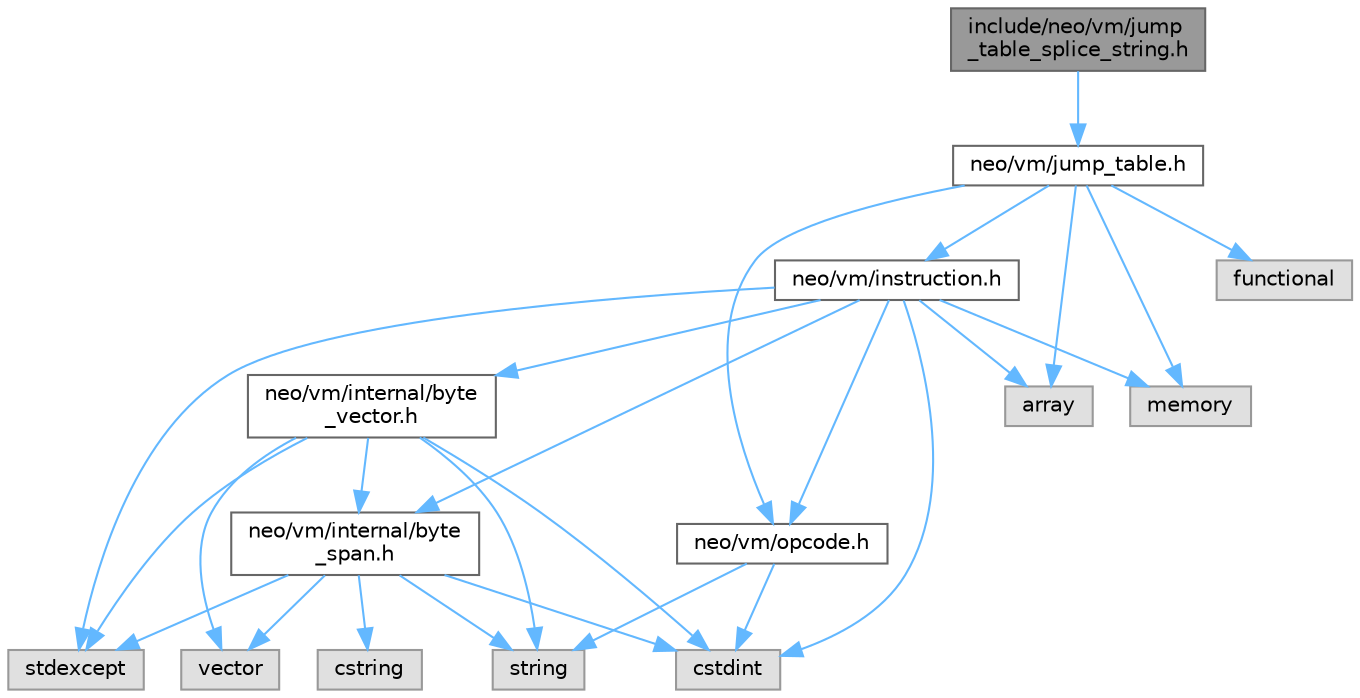 digraph "include/neo/vm/jump_table_splice_string.h"
{
 // LATEX_PDF_SIZE
  bgcolor="transparent";
  edge [fontname=Helvetica,fontsize=10,labelfontname=Helvetica,labelfontsize=10];
  node [fontname=Helvetica,fontsize=10,shape=box,height=0.2,width=0.4];
  Node1 [id="Node000001",label="include/neo/vm/jump\l_table_splice_string.h",height=0.2,width=0.4,color="gray40", fillcolor="grey60", style="filled", fontcolor="black",tooltip=" "];
  Node1 -> Node2 [id="edge26_Node000001_Node000002",color="steelblue1",style="solid",tooltip=" "];
  Node2 [id="Node000002",label="neo/vm/jump_table.h",height=0.2,width=0.4,color="grey40", fillcolor="white", style="filled",URL="$jump__table_8h.html",tooltip=" "];
  Node2 -> Node3 [id="edge27_Node000002_Node000003",color="steelblue1",style="solid",tooltip=" "];
  Node3 [id="Node000003",label="neo/vm/instruction.h",height=0.2,width=0.4,color="grey40", fillcolor="white", style="filled",URL="$instruction_8h.html",tooltip=" "];
  Node3 -> Node4 [id="edge28_Node000003_Node000004",color="steelblue1",style="solid",tooltip=" "];
  Node4 [id="Node000004",label="neo/vm/internal/byte\l_span.h",height=0.2,width=0.4,color="grey40", fillcolor="white", style="filled",URL="$vm_2internal_2byte__span_8h.html",tooltip=" "];
  Node4 -> Node5 [id="edge29_Node000004_Node000005",color="steelblue1",style="solid",tooltip=" "];
  Node5 [id="Node000005",label="cstdint",height=0.2,width=0.4,color="grey60", fillcolor="#E0E0E0", style="filled",tooltip=" "];
  Node4 -> Node6 [id="edge30_Node000004_Node000006",color="steelblue1",style="solid",tooltip=" "];
  Node6 [id="Node000006",label="cstring",height=0.2,width=0.4,color="grey60", fillcolor="#E0E0E0", style="filled",tooltip=" "];
  Node4 -> Node7 [id="edge31_Node000004_Node000007",color="steelblue1",style="solid",tooltip=" "];
  Node7 [id="Node000007",label="stdexcept",height=0.2,width=0.4,color="grey60", fillcolor="#E0E0E0", style="filled",tooltip=" "];
  Node4 -> Node8 [id="edge32_Node000004_Node000008",color="steelblue1",style="solid",tooltip=" "];
  Node8 [id="Node000008",label="string",height=0.2,width=0.4,color="grey60", fillcolor="#E0E0E0", style="filled",tooltip=" "];
  Node4 -> Node9 [id="edge33_Node000004_Node000009",color="steelblue1",style="solid",tooltip=" "];
  Node9 [id="Node000009",label="vector",height=0.2,width=0.4,color="grey60", fillcolor="#E0E0E0", style="filled",tooltip=" "];
  Node3 -> Node10 [id="edge34_Node000003_Node000010",color="steelblue1",style="solid",tooltip=" "];
  Node10 [id="Node000010",label="neo/vm/internal/byte\l_vector.h",height=0.2,width=0.4,color="grey40", fillcolor="white", style="filled",URL="$vm_2internal_2byte__vector_8h.html",tooltip=" "];
  Node10 -> Node4 [id="edge35_Node000010_Node000004",color="steelblue1",style="solid",tooltip=" "];
  Node10 -> Node5 [id="edge36_Node000010_Node000005",color="steelblue1",style="solid",tooltip=" "];
  Node10 -> Node7 [id="edge37_Node000010_Node000007",color="steelblue1",style="solid",tooltip=" "];
  Node10 -> Node8 [id="edge38_Node000010_Node000008",color="steelblue1",style="solid",tooltip=" "];
  Node10 -> Node9 [id="edge39_Node000010_Node000009",color="steelblue1",style="solid",tooltip=" "];
  Node3 -> Node11 [id="edge40_Node000003_Node000011",color="steelblue1",style="solid",tooltip=" "];
  Node11 [id="Node000011",label="neo/vm/opcode.h",height=0.2,width=0.4,color="grey40", fillcolor="white", style="filled",URL="$opcode_8h.html",tooltip=" "];
  Node11 -> Node5 [id="edge41_Node000011_Node000005",color="steelblue1",style="solid",tooltip=" "];
  Node11 -> Node8 [id="edge42_Node000011_Node000008",color="steelblue1",style="solid",tooltip=" "];
  Node3 -> Node12 [id="edge43_Node000003_Node000012",color="steelblue1",style="solid",tooltip=" "];
  Node12 [id="Node000012",label="array",height=0.2,width=0.4,color="grey60", fillcolor="#E0E0E0", style="filled",tooltip=" "];
  Node3 -> Node5 [id="edge44_Node000003_Node000005",color="steelblue1",style="solid",tooltip=" "];
  Node3 -> Node13 [id="edge45_Node000003_Node000013",color="steelblue1",style="solid",tooltip=" "];
  Node13 [id="Node000013",label="memory",height=0.2,width=0.4,color="grey60", fillcolor="#E0E0E0", style="filled",tooltip=" "];
  Node3 -> Node7 [id="edge46_Node000003_Node000007",color="steelblue1",style="solid",tooltip=" "];
  Node2 -> Node11 [id="edge47_Node000002_Node000011",color="steelblue1",style="solid",tooltip=" "];
  Node2 -> Node12 [id="edge48_Node000002_Node000012",color="steelblue1",style="solid",tooltip=" "];
  Node2 -> Node14 [id="edge49_Node000002_Node000014",color="steelblue1",style="solid",tooltip=" "];
  Node14 [id="Node000014",label="functional",height=0.2,width=0.4,color="grey60", fillcolor="#E0E0E0", style="filled",tooltip=" "];
  Node2 -> Node13 [id="edge50_Node000002_Node000013",color="steelblue1",style="solid",tooltip=" "];
}
